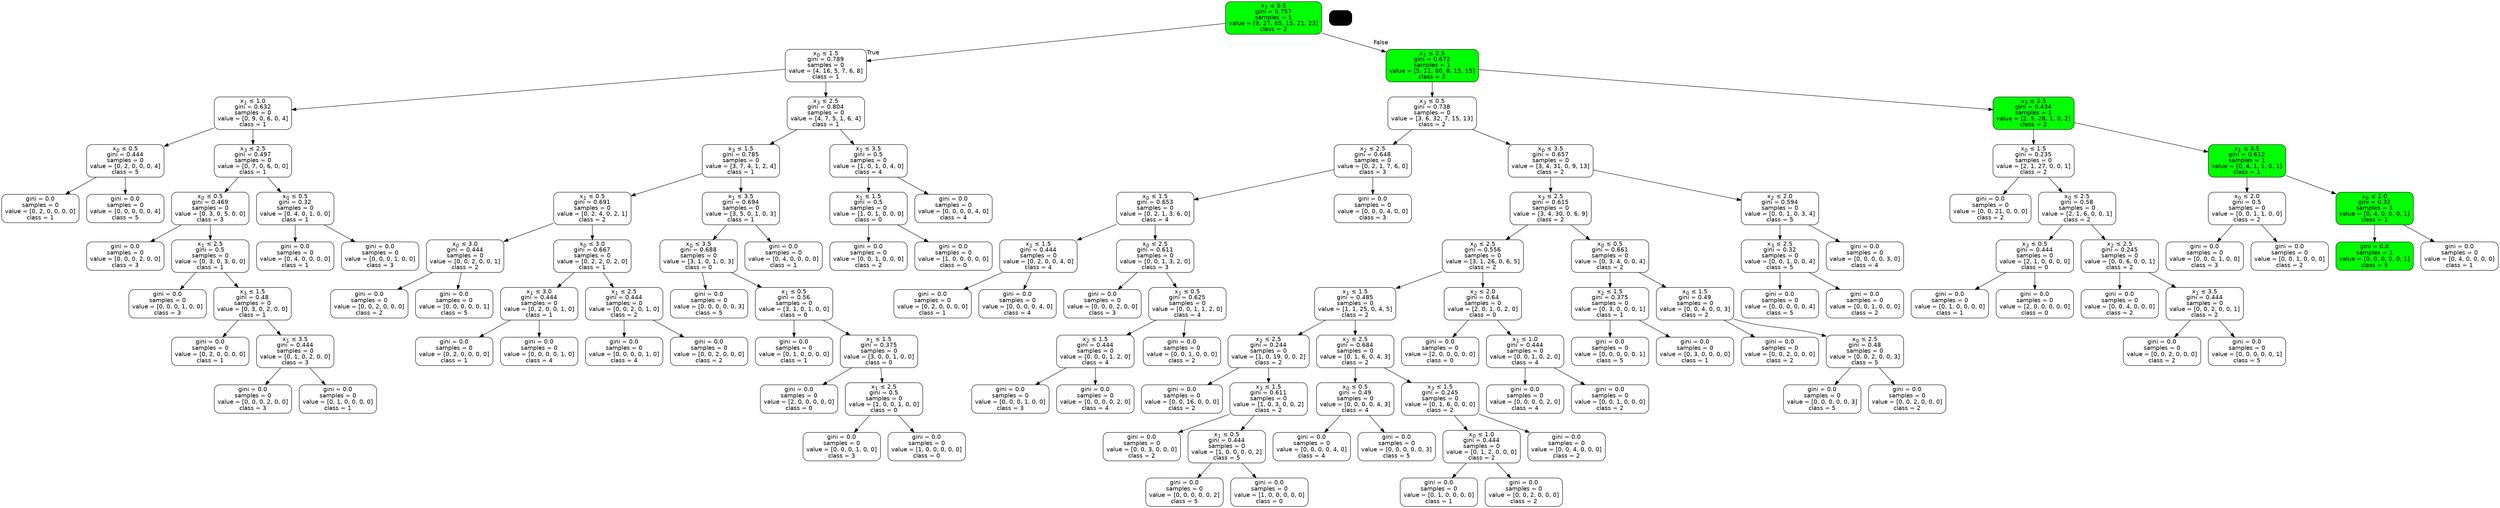 digraph Tree {
	graph [bb="0,0,5966,1208"];
	node [color=black,
		fontname=helvetica,
		label="\N",
		shape=box,
		style="filled, rounded"
	];
	edge [fontname=helvetica];
	0	[fillcolor=green,
		height=1.0833,
		label=<x<SUB>2</SUB> &le; 0.5<br/>gini = 0.757<br/>samples = 1<br/>value = [9, 27, 65, 15, 21, 23]<br/>class = 2>,
		pos="3039.5,1169",
		width=3.1944];
	1	[fillcolor=white,
		height=1.0833,
		label=<x<SUB>0</SUB> &le; 1.5<br/>gini = 0.789<br/>samples = 0<br/>value = [4, 16, 5, 7, 6, 8]<br/>class = 1>,
		pos="1969.5,1055",
		width=2.6944];
	0 -> 1	[head_lp="2082.4,1085.6",
		headlabel=True,
		labelangle=45,
		labeldistance=2.5,
		pos="e,2066.7,1066.2 2924.5,1156 2716.1,1134.2 2279.2,1088.4 2076.7,1067.2"];
	48	[fillcolor=green,
		height=1.0833,
		label=<x<SUB>1</SUB> &le; 2.5<br/>gini = 0.672<br/>samples = 1<br/>value = [5, 11, 60, 8, 15, 15]<br/>class = 2>,
		pos="3418.5,1055",
		width=3.0694];
	0 -> 48	[head_lp="3295.9,1109.6",
		headlabel=False,
		labelangle=-45,
		labeldistance=2.5,
		pos="e,3307.9,1087.7 3154.7,1132.6 3157.6,1131.8 3160.6,1130.9 3163.5,1130 3207.4,1116.9 3255.5,1102.9 3298.1,1090.5"];
	2	[fillcolor=white,
		height=1.0833,
		label=<x<SUB>1</SUB> &le; 1.0<br/>gini = 0.632<br/>samples = 0<br/>value = [0, 9, 0, 6, 0, 4]<br/>class = 1>,
		pos="600.5,941",
		width=2.5694];
	1 -> 2	[pos="e,693.34,949.59 1872.4,1046.1 1622.6,1025.6 959.43,971.36 703.38,950.42"];
	19	[fillcolor=white,
		height=1.0833,
		label=<x<SUB>3</SUB> &le; 2.5<br/>gini = 0.804<br/>samples = 0<br/>value = [4, 7, 5, 1, 6, 4]<br/>class = 1>,
		pos="1969.5,941",
		width=2.5694];
	1 -> 19	[pos="e,1969.5,980.06 1969.5,1015.8 1969.5,1007.6 1969.5,998.8 1969.5,990.28"];
	3	[fillcolor=white,
		height=1.0833,
		label=<x<SUB>0</SUB> &le; 0.5<br/>gini = 0.444<br/>samples = 0<br/>value = [0, 2, 0, 0, 0, 4]<br/>class = 5>,
		pos="295.5,827",
		width=2.5694];
	2 -> 3	[pos="e,388.07,861.99 507.75,905.94 472.92,893.15 433.15,878.55 397.52,865.46"];
	6	[fillcolor=white,
		height=1.0833,
		label=<x<SUB>3</SUB> &le; 2.5<br/>gini = 0.497<br/>samples = 0<br/>value = [0, 7, 0, 6, 0, 0]<br/>class = 1>,
		pos="600.5,827",
		width=2.5694];
	2 -> 6	[pos="e,600.5,866.06 600.5,901.77 600.5,893.57 600.5,884.8 600.5,876.28"];
	4	[fillcolor=white,
		height=0.94444,
		label=<gini = 0.0<br/>samples = 0<br/>value = [0, 2, 0, 0, 0, 0]<br/>class = 1>,
		pos="92.5,713",
		width=2.5694];
	3 -> 4	[pos="e,152.5,747.1 226.49,787.93 205.47,776.33 182.37,763.58 161.36,751.99"];
	5	[fillcolor=white,
		height=0.94444,
		label=<gini = 0.0<br/>samples = 0<br/>value = [0, 0, 0, 0, 0, 4]<br/>class = 5>,
		pos="295.5,713",
		width=2.5694];
	3 -> 5	[pos="e,295.5,747.2 295.5,787.77 295.5,777.99 295.5,767.4 295.5,757.38"];
	7	[fillcolor=white,
		height=1.0833,
		label=<x<SUB>0</SUB> &le; 0.5<br/>gini = 0.469<br/>samples = 0<br/>value = [0, 3, 0, 5, 0, 0]<br/>class = 3>,
		pos="498.5,713",
		width=2.5694];
	6 -> 7	[pos="e,533.16,752.06 565.68,787.77 557.39,778.67 548.47,768.87 539.92,759.48"];
	16	[fillcolor=white,
		height=1.0833,
		label=<x<SUB>0</SUB> &le; 0.5<br/>gini = 0.32<br/>samples = 0<br/>value = [0, 4, 0, 1, 0, 0]<br/>class = 1>,
		pos="701.5,713",
		width=2.5694];
	6 -> 16	[pos="e,667.18,752.06 634.98,787.77 643.1,778.76 651.84,769.06 660.24,759.76"];
	8	[fillcolor=white,
		height=0.94444,
		label=<gini = 0.0<br/>samples = 0<br/>value = [0, 0, 0, 2, 0, 0]<br/>class = 3>,
		pos="295.5,599",
		width=2.5694];
	7 -> 8	[pos="e,355.5,633.1 429.49,673.93 408.47,662.33 385.37,649.58 364.36,637.99"];
	9	[fillcolor=white,
		height=1.0833,
		label=<x<SUB>1</SUB> &le; 2.5<br/>gini = 0.5<br/>samples = 0<br/>value = [0, 3, 0, 3, 0, 0]<br/>class = 1>,
		pos="498.5,599",
		width=2.5694];
	7 -> 9	[pos="e,498.5,638.06 498.5,673.77 498.5,665.57 498.5,656.8 498.5,648.28"];
	10	[fillcolor=white,
		height=0.94444,
		label=<gini = 0.0<br/>samples = 0<br/>value = [0, 0, 0, 1, 0, 0]<br/>class = 3>,
		pos="396.5,485",
		width=2.5694];
	9 -> 10	[pos="e,426.73,519.2 463.68,559.77 454.02,549.16 443.5,537.61 433.71,526.86"];
	11	[fillcolor=white,
		height=1.0833,
		label=<x<SUB>3</SUB> &le; 1.5<br/>gini = 0.48<br/>samples = 0<br/>value = [0, 3, 0, 2, 0, 0]<br/>class = 1>,
		pos="599.5,485",
		width=2.5694];
	9 -> 11	[pos="e,565.18,524.06 532.98,559.77 541.1,550.76 549.84,541.06 558.24,531.76"];
	12	[fillcolor=white,
		height=0.94444,
		label=<gini = 0.0<br/>samples = 0<br/>value = [0, 2, 0, 0, 0, 0]<br/>class = 1>,
		pos="498.5,371",
		width=2.5694];
	11 -> 12	[pos="e,528.44,405.2 565.02,445.77 555.46,435.16 545.04,423.61 535.34,412.86"];
	13	[fillcolor=white,
		height=1.0833,
		label=<x<SUB>1</SUB> &le; 3.5<br/>gini = 0.444<br/>samples = 0<br/>value = [0, 1, 0, 2, 0, 0]<br/>class = 3>,
		pos="701.5,371",
		width=2.5694];
	11 -> 13	[pos="e,666.84,410.06 634.32,445.77 642.61,436.67 651.53,426.87 660.08,417.48"];
	14	[fillcolor=white,
		height=0.94444,
		label=<gini = 0.0<br/>samples = 0<br/>value = [0, 0, 0, 2, 0, 0]<br/>class = 3>,
		pos="600.5,257",
		width=2.5694];
	13 -> 14	[pos="e,630.44,291.2 667.02,331.77 657.46,321.16 647.04,309.61 637.34,298.86"];
	15	[fillcolor=white,
		height=0.94444,
		label=<gini = 0.0<br/>samples = 0<br/>value = [0, 1, 0, 0, 0, 0]<br/>class = 1>,
		pos="803.5,257",
		width=2.5694];
	13 -> 15	[pos="e,773.27,291.2 736.32,331.77 745.98,321.16 756.5,309.61 766.29,298.86"];
	17	[fillcolor=white,
		height=0.94444,
		label=<gini = 0.0<br/>samples = 0<br/>value = [0, 4, 0, 0, 0, 0]<br/>class = 1>,
		pos="701.5,599",
		width=2.5694];
	16 -> 17	[pos="e,701.5,633.2 701.5,673.77 701.5,663.99 701.5,653.4 701.5,643.38"];
	18	[fillcolor=white,
		height=0.94444,
		label=<gini = 0.0<br/>samples = 0<br/>value = [0, 0, 0, 1, 0, 0]<br/>class = 3>,
		pos="904.5,599",
		width=2.5694];
	16 -> 18	[pos="e,844.5,633.1 770.51,673.93 791.53,662.33 814.63,649.58 835.64,637.99"];
	20	[fillcolor=white,
		height=1.0833,
		label=<x<SUB>3</SUB> &le; 1.5<br/>gini = 0.785<br/>samples = 0<br/>value = [3, 7, 4, 1, 2, 4]<br/>class = 1>,
		pos="1766.5,827",
		width=2.5694];
	19 -> 20	[pos="e,1835.7,866.16 1900.5,901.93 1882.5,892.01 1863,881.25 1844.6,871.09"];
	43	[fillcolor=white,
		height=1.0833,
		label=<x<SUB>1</SUB> &le; 3.5<br/>gini = 0.5<br/>samples = 0<br/>value = [1, 0, 1, 0, 4, 0]<br/>class = 4>,
		pos="2071.5,827",
		width=2.5694];
	19 -> 43	[pos="e,2036.8,866.06 2004.3,901.77 2012.6,892.67 2021.5,882.87 2030.1,873.48"];
	21	[fillcolor=white,
		height=1.0833,
		label=<x<SUB>1</SUB> &le; 0.5<br/>gini = 0.691<br/>samples = 0<br/>value = [0, 2, 4, 0, 2, 1]<br/>class = 2>,
		pos="1411.5,713",
		width=2.5694];
	20 -> 21	[pos="e,1504.1,743.21 1673.7,796.72 1624.6,781.22 1564.2,762.16 1513.7,746.24"];
	32	[fillcolor=white,
		height=1.0833,
		label=<x<SUB>1</SUB> &le; 3.5<br/>gini = 0.694<br/>samples = 0<br/>value = [3, 5, 0, 1, 0, 3]<br/>class = 1>,
		pos="1766.5,713",
		width=2.5694];
	20 -> 32	[pos="e,1766.5,752.06 1766.5,787.77 1766.5,779.57 1766.5,770.8 1766.5,762.28"];
	22	[fillcolor=white,
		height=1.0833,
		label=<x<SUB>0</SUB> &le; 3.0<br/>gini = 0.444<br/>samples = 0<br/>value = [0, 0, 2, 0, 0, 1]<br/>class = 2>,
		pos="1107.5,599",
		width=2.5694];
	21 -> 22	[pos="e,1200.1,634.1 1318.6,677.79 1284.2,665.12 1245.1,650.68 1209.9,637.71"];
	25	[fillcolor=white,
		height=1.0833,
		label=<x<SUB>0</SUB> &le; 3.0<br/>gini = 0.667<br/>samples = 0<br/>value = [0, 2, 2, 0, 2, 0]<br/>class = 1>,
		pos="1411.5,599",
		width=2.5694];
	21 -> 25	[pos="e,1411.5,638.06 1411.5,673.77 1411.5,665.57 1411.5,656.8 1411.5,648.28"];
	23	[fillcolor=white,
		height=0.94444,
		label=<gini = 0.0<br/>samples = 0<br/>value = [0, 0, 2, 0, 0, 0]<br/>class = 2>,
		pos="878.5,485",
		width=2.5694];
	22 -> 23	[pos="e,946.18,519.1 1029.7,559.93 1005.6,548.17 979.18,535.24 955.23,523.53"];
	24	[fillcolor=white,
		height=0.94444,
		label=<gini = 0.0<br/>samples = 0<br/>value = [0, 0, 0, 0, 0, 1]<br/>class = 5>,
		pos="1081.5,485",
		width=2.5694];
	22 -> 24	[pos="e,1089.2,519.2 1098.6,559.77 1096.3,549.88 1093.8,539.17 1091.5,529.06"];
	26	[fillcolor=white,
		height=1.0833,
		label=<x<SUB>1</SUB> &le; 3.0<br/>gini = 0.444<br/>samples = 0<br/>value = [0, 2, 0, 0, 1, 0]<br/>class = 1>,
		pos="1284.5,485",
		width=2.5694];
	25 -> 26	[pos="e,1327.7,524.06 1368.1,559.77 1357.6,550.49 1346.3,540.48 1335.4,530.92"];
	29	[fillcolor=white,
		height=1.0833,
		label=<x<SUB>1</SUB> &le; 2.5<br/>gini = 0.444<br/>samples = 0<br/>value = [0, 0, 2, 0, 1, 0]<br/>class = 2>,
		pos="1487.5,485",
		width=2.5694];
	25 -> 29	[pos="e,1461.7,524.06 1437.4,559.77 1443.4,551.03 1449.7,541.64 1455.9,532.6"];
	27	[fillcolor=white,
		height=0.94444,
		label=<gini = 0.0<br/>samples = 0<br/>value = [0, 2, 0, 0, 0, 0]<br/>class = 1>,
		pos="1081.5,371",
		width=2.5694];
	26 -> 27	[pos="e,1141.5,405.1 1215.5,445.93 1194.5,434.33 1171.4,421.58 1150.4,409.99"];
	28	[fillcolor=white,
		height=0.94444,
		label=<gini = 0.0<br/>samples = 0<br/>value = [0, 0, 0, 0, 1, 0]<br/>class = 4>,
		pos="1284.5,371",
		width=2.5694];
	26 -> 28	[pos="e,1284.5,405.2 1284.5,445.77 1284.5,435.99 1284.5,425.4 1284.5,415.38"];
	30	[fillcolor=white,
		height=0.94444,
		label=<gini = 0.0<br/>samples = 0<br/>value = [0, 0, 0, 0, 1, 0]<br/>class = 4>,
		pos="1487.5,371",
		width=2.5694];
	29 -> 30	[pos="e,1487.5,405.2 1487.5,445.77 1487.5,435.99 1487.5,425.4 1487.5,415.38"];
	31	[fillcolor=white,
		height=0.94444,
		label=<gini = 0.0<br/>samples = 0<br/>value = [0, 0, 2, 0, 0, 0]<br/>class = 2>,
		pos="1690.5,371",
		width=2.5694];
	29 -> 31	[pos="e,1630.5,405.1 1556.5,445.93 1577.5,434.33 1600.6,421.58 1621.6,409.99"];
	33	[fillcolor=white,
		height=1.0833,
		label=<x<SUB>0</SUB> &le; 3.5<br/>gini = 0.688<br/>samples = 0<br/>value = [3, 1, 0, 1, 0, 3]<br/>class = 0>,
		pos="1665.5,599",
		width=2.5694];
	32 -> 33	[pos="e,1699.8,638.06 1732,673.77 1723.9,664.76 1715.2,655.06 1706.8,645.76"];
	42	[fillcolor=white,
		height=0.94444,
		label=<gini = 0.0<br/>samples = 0<br/>value = [0, 4, 0, 0, 0, 0]<br/>class = 1>,
		pos="1868.5,599",
		width=2.5694];
	32 -> 42	[pos="e,1838.3,633.2 1801.3,673.77 1811,663.16 1821.5,651.61 1831.3,640.86"];
	34	[fillcolor=white,
		height=0.94444,
		label=<gini = 0.0<br/>samples = 0<br/>value = [0, 0, 0, 0, 0, 3]<br/>class = 5>,
		pos="1690.5,485",
		width=2.5694];
	33 -> 34	[pos="e,1683.1,519.2 1674,559.77 1676.2,549.88 1678.6,539.17 1680.9,529.06"];
	35	[fillcolor=white,
		height=1.0833,
		label=<x<SUB>1</SUB> &le; 0.5<br/>gini = 0.56<br/>samples = 0<br/>value = [3, 1, 0, 1, 0, 0]<br/>class = 0>,
		pos="1893.5,485",
		width=2.5694];
	33 -> 35	[pos="e,1815.8,524.16 1743,559.93 1763.5,549.87 1785.7,538.96 1806.6,528.68"];
	36	[fillcolor=white,
		height=0.94444,
		label=<gini = 0.0<br/>samples = 0<br/>value = [0, 1, 0, 0, 0, 0]<br/>class = 1>,
		pos="1893.5,371",
		width=2.5694];
	35 -> 36	[pos="e,1893.5,405.2 1893.5,445.77 1893.5,435.99 1893.5,425.4 1893.5,415.38"];
	37	[fillcolor=white,
		height=1.0833,
		label=<x<SUB>1</SUB> &le; 1.5<br/>gini = 0.375<br/>samples = 0<br/>value = [3, 0, 0, 1, 0, 0]<br/>class = 0>,
		pos="2096.5,371",
		width=2.5694];
	35 -> 37	[pos="e,2027.3,410.16 1962.5,445.93 1980.5,436.01 2000,425.25 2018.4,415.09"];
	38	[fillcolor=white,
		height=0.94444,
		label=<gini = 0.0<br/>samples = 0<br/>value = [2, 0, 0, 0, 0, 0]<br/>class = 0>,
		pos="1905.5,257",
		width=2.5694];
	37 -> 38	[pos="e,1962,291.1 2031.6,331.93 2012,320.43 1990.4,307.81 1970.8,296.3"];
	39	[fillcolor=white,
		height=1.0833,
		label=<x<SUB>1</SUB> &le; 2.5<br/>gini = 0.5<br/>samples = 0<br/>value = [1, 0, 0, 1, 0, 0]<br/>class = 0>,
		pos="2108.5,257",
		width=2.5694];
	37 -> 39	[pos="e,2104.4,296.06 2100.6,331.77 2101.5,323.57 2102.4,314.8 2103.3,306.28"];
	40	[fillcolor=white,
		height=0.94444,
		label=<gini = 0.0<br/>samples = 0<br/>value = [0, 0, 0, 1, 0, 0]<br/>class = 3>,
		pos="2007.5,143",
		width=2.5694];
	39 -> 40	[pos="e,2037.4,177.2 2074,217.77 2064.5,207.16 2054,195.61 2044.3,184.86"];
	41	[fillcolor=white,
		height=0.94444,
		label=<gini = 0.0<br/>samples = 0<br/>value = [1, 0, 0, 0, 0, 0]<br/>class = 0>,
		pos="2210.5,143",
		width=2.5694];
	39 -> 41	[pos="e,2180.3,177.2 2143.3,217.77 2153,207.16 2163.5,195.61 2173.3,184.86"];
	44	[fillcolor=white,
		height=1.0833,
		label=<x<SUB>1</SUB> &le; 1.5<br/>gini = 0.5<br/>samples = 0<br/>value = [1, 0, 1, 0, 0, 0]<br/>class = 0>,
		pos="2071.5,713",
		width=2.5694];
	43 -> 44	[pos="e,2071.5,752.06 2071.5,787.77 2071.5,779.57 2071.5,770.8 2071.5,762.28"];
	47	[fillcolor=white,
		height=0.94444,
		label=<gini = 0.0<br/>samples = 0<br/>value = [0, 0, 0, 0, 4, 0]<br/>class = 4>,
		pos="2274.5,713",
		width=2.5694];
	43 -> 47	[pos="e,2214.5,747.1 2140.5,787.93 2161.5,776.33 2184.6,763.58 2205.6,751.99"];
	45	[fillcolor=white,
		height=0.94444,
		label=<gini = 0.0<br/>samples = 0<br/>value = [0, 0, 1, 0, 0, 0]<br/>class = 2>,
		pos="2071.5,599",
		width=2.5694];
	44 -> 45	[pos="e,2071.5,633.2 2071.5,673.77 2071.5,663.99 2071.5,653.4 2071.5,643.38"];
	46	[fillcolor=white,
		height=0.94444,
		label=<gini = 0.0<br/>samples = 0<br/>value = [1, 0, 0, 0, 0, 0]<br/>class = 0>,
		pos="2274.5,599",
		width=2.5694];
	44 -> 46	[pos="e,2214.5,633.1 2140.5,673.93 2161.5,662.33 2184.6,649.58 2205.6,637.99"];
	49	[fillcolor=white,
		height=1.0833,
		label=<x<SUB>3</SUB> &le; 0.5<br/>gini = 0.738<br/>samples = 0<br/>value = [3, 6, 32, 7, 15, 13]<br/>class = 2>,
		pos="3418.5,941",
		width=2.9444];
	48 -> 49	[pos="e,3418.5,980.06 3418.5,1015.8 3418.5,1007.6 3418.5,998.8 3418.5,990.28"];
	102	[fillcolor=green,
		height=1.0833,
		label=<x<SUB>3</SUB> &le; 2.5<br/>gini = 0.434<br/>samples = 1<br/>value = [2, 5, 28, 1, 0, 2]<br/>class = 2>,
		pos="4855.5,941",
		width=2.6944];
	48 -> 102	[pos="e,4758.3,949.58 3529.2,1045.4 3798,1024.4 4482.9,971.04 4748.2,950.36"];
	50	[fillcolor=white,
		height=1.0833,
		label=<x<SUB>2</SUB> &le; 2.5<br/>gini = 0.648<br/>samples = 0<br/>value = [0, 2, 1, 7, 6, 0]<br/>class = 3>,
		pos="3276.5,827",
		width=2.5694];
	49 -> 50	[pos="e,3324.8,866.06 3370,901.77 3358,892.31 3345.1,882.09 3332.8,872.37"];
	63	[fillcolor=white,
		height=1.0833,
		label=<x<SUB>0</SUB> &le; 3.5<br/>gini = 0.657<br/>samples = 0<br/>value = [3, 4, 31, 0, 9, 13]<br/>class = 2>,
		pos="3701.5,827",
		width=2.8194];
	49 -> 63	[pos="e,3605.1,866.16 3514.7,901.93 3540.8,891.6 3569.2,880.37 3595.8,869.85"];
	51	[fillcolor=white,
		height=1.0833,
		label=<x<SUB>0</SUB> &le; 1.5<br/>gini = 0.653<br/>samples = 0<br/>value = [0, 2, 1, 3, 6, 0]<br/>class = 4>,
		pos="2756.5,713",
		width=2.5694];
	50 -> 51	[pos="e,2849.2,733.97 3183.8,806.04 3092.6,786.39 2953.6,756.45 2859.1,736.09"];
	62	[fillcolor=white,
		height=0.94444,
		label=<gini = 0.0<br/>samples = 0<br/>value = [0, 0, 0, 4, 0, 0]<br/>class = 3>,
		pos="3276.5,713",
		width=2.5694];
	50 -> 62	[pos="e,3276.5,747.2 3276.5,787.77 3276.5,777.99 3276.5,767.4 3276.5,757.38"];
	52	[fillcolor=white,
		height=1.0833,
		label=<x<SUB>1</SUB> &le; 1.5<br/>gini = 0.444<br/>samples = 0<br/>value = [0, 2, 0, 0, 4, 0]<br/>class = 4>,
		pos="2477.5,599",
		width=2.5694];
	51 -> 52	[pos="e,2570.2,637.23 2664,674.86 2636.9,663.99 2607.2,652.05 2579.5,640.96"];
	55	[fillcolor=white,
		height=1.0833,
		label=<x<SUB>0</SUB> &le; 2.5<br/>gini = 0.611<br/>samples = 0<br/>value = [0, 0, 1, 3, 2, 0]<br/>class = 3>,
		pos="2756.5,599",
		width=2.5694];
	51 -> 55	[pos="e,2756.5,638.06 2756.5,673.77 2756.5,665.57 2756.5,656.8 2756.5,648.28"];
	53	[fillcolor=white,
		height=0.94444,
		label=<gini = 0.0<br/>samples = 0<br/>value = [0, 2, 0, 0, 0, 0]<br/>class = 1>,
		pos="2224.5,485",
		width=2.5694];
	52 -> 53	[pos="e,2299.3,519.1 2391.5,559.93 2364.7,548.07 2335.2,535.02 2308.6,523.22"];
	54	[fillcolor=white,
		height=0.94444,
		label=<gini = 0.0<br/>samples = 0<br/>value = [0, 0, 0, 0, 4, 0]<br/>class = 4>,
		pos="2427.5,485",
		width=2.5694];
	52 -> 54	[pos="e,2442.3,519.2 2460.4,559.77 2455.9,549.68 2451,538.73 2446.4,528.43"];
	56	[fillcolor=white,
		height=0.94444,
		label=<gini = 0.0<br/>samples = 0<br/>value = [0, 0, 0, 2, 0, 0]<br/>class = 3>,
		pos="2630.5,485",
		width=2.5694];
	55 -> 56	[pos="e,2667.8,519.2 2713.5,559.77 2701.2,548.85 2687.8,536.93 2675.4,525.92"];
	57	[fillcolor=white,
		height=1.0833,
		label=<x<SUB>1</SUB> &le; 0.5<br/>gini = 0.625<br/>samples = 0<br/>value = [0, 0, 1, 1, 2, 0]<br/>class = 4>,
		pos="2833.5,485",
		width=2.5694];
	55 -> 57	[pos="e,2807.3,524.06 2782.8,559.77 2788.9,550.94 2795.4,541.45 2801.7,532.32"];
	58	[fillcolor=white,
		height=1.0833,
		label=<x<SUB>2</SUB> &le; 1.5<br/>gini = 0.444<br/>samples = 0<br/>value = [0, 0, 0, 1, 2, 0]<br/>class = 4>,
		pos="2613.5,371",
		width=2.5694];
	57 -> 58	[pos="e,2688.5,410.16 2758.7,445.93 2739.1,435.92 2717.7,425.05 2697.6,414.81"];
	61	[fillcolor=white,
		height=0.94444,
		label=<gini = 0.0<br/>samples = 0<br/>value = [0, 0, 1, 0, 0, 0]<br/>class = 2>,
		pos="2820.5,371",
		width=2.5694];
	57 -> 61	[pos="e,2824.4,405.2 2829.1,445.77 2827.9,435.99 2826.7,425.4 2825.5,415.38"];
	59	[fillcolor=white,
		height=0.94444,
		label=<gini = 0.0<br/>samples = 0<br/>value = [0, 0, 0, 1, 0, 0]<br/>class = 3>,
		pos="2410.5,257",
		width=2.5694];
	58 -> 59	[pos="e,2470.5,291.1 2544.5,331.93 2523.5,320.33 2500.4,307.58 2479.4,295.99"];
	60	[fillcolor=white,
		height=0.94444,
		label=<gini = 0.0<br/>samples = 0<br/>value = [0, 0, 0, 0, 2, 0]<br/>class = 4>,
		pos="2613.5,257",
		width=2.5694];
	58 -> 60	[pos="e,2613.5,291.2 2613.5,331.77 2613.5,321.99 2613.5,311.4 2613.5,301.38"];
	64	[fillcolor=white,
		height=1.0833,
		label=<x<SUB>3</SUB> &le; 2.5<br/>gini = 0.615<br/>samples = 0<br/>value = [3, 4, 30, 0, 6, 9]<br/>class = 2>,
		pos="3701.5,713",
		width=2.6944];
	63 -> 64	[pos="e,3701.5,752.06 3701.5,787.77 3701.5,779.57 3701.5,770.8 3701.5,762.28"];
	97	[fillcolor=white,
		height=1.0833,
		label=<x<SUB>2</SUB> &le; 2.0<br/>gini = 0.594<br/>samples = 0<br/>value = [0, 0, 1, 0, 3, 4]<br/>class = 5>,
		pos="4249.5,713",
		width=2.5694];
	63 -> 97	[pos="e,4156.9,732.92 3803.3,805.2 3901.3,785.17 4048.7,755.03 4147,734.95"];
	65	[fillcolor=white,
		height=1.0833,
		label=<x<SUB>0</SUB> &le; 2.5<br/>gini = 0.556<br/>samples = 0<br/>value = [3, 1, 26, 0, 6, 5]<br/>class = 2>,
		pos="3539.5,599",
		width=2.6944];
	64 -> 65	[pos="e,3594.5,638.06 3646.2,673.77 3632.3,664.13 3617.2,653.7 3602.9,643.81"];
	88	[fillcolor=white,
		height=1.0833,
		label=<x<SUB>0</SUB> &le; 0.5<br/>gini = 0.661<br/>samples = 0<br/>value = [0, 3, 4, 0, 0, 4]<br/>class = 2>,
		pos="3843.5,599",
		width=2.5694];
	64 -> 88	[pos="e,3795.2,638.06 3750,673.77 3762,664.31 3774.9,654.09 3787.2,644.37"];
	66	[fillcolor=white,
		height=1.0833,
		label=<x<SUB>1</SUB> &le; 1.5<br/>gini = 0.485<br/>samples = 0<br/>value = [1, 1, 25, 0, 4, 5]<br/>class = 2>,
		pos="3234.5,485",
		width=2.6944];
	65 -> 66	[pos="e,3331.7,521.69 3442.2,562.25 3410,550.46 3374.1,537.27 3341.3,525.23"];
	83	[fillcolor=white,
		height=1.0833,
		label=<x<SUB>2</SUB> &le; 2.0<br/>gini = 0.64<br/>samples = 0<br/>value = [2, 0, 1, 0, 2, 0]<br/>class = 0>,
		pos="3539.5,485",
		width=2.5694];
	65 -> 83	[pos="e,3539.5,524.06 3539.5,559.77 3539.5,551.57 3539.5,542.8 3539.5,534.28"];
	67	[fillcolor=white,
		height=1.0833,
		label=<x<SUB>2</SUB> &le; 2.5<br/>gini = 0.244<br/>samples = 0<br/>value = [1, 0, 19, 0, 0, 2]<br/>class = 2>,
		pos="3027.5,371",
		width=2.6944];
	66 -> 67	[pos="e,3098,410.16 3164.1,445.93 3145.7,435.96 3125.7,425.15 3106.9,414.95"];
	74	[fillcolor=white,
		height=1.0833,
		label=<x<SUB>2</SUB> &le; 2.5<br/>gini = 0.684<br/>samples = 0<br/>value = [0, 1, 6, 0, 4, 3]<br/>class = 2>,
		pos="3234.5,371",
		width=2.5694];
	66 -> 74	[pos="e,3234.5,410.06 3234.5,445.77 3234.5,437.57 3234.5,428.8 3234.5,420.28"];
	68	[fillcolor=white,
		height=0.94444,
		label=<gini = 0.0<br/>samples = 0<br/>value = [0, 0, 16, 0, 0, 0]<br/>class = 2>,
		pos="2820.5,257",
		width=2.6944];
	67 -> 68	[pos="e,2881.7,291.1 2957.1,331.93 2935.7,320.33 2912.1,307.58 2890.7,295.99"];
	69	[fillcolor=white,
		height=1.0833,
		label=<x<SUB>3</SUB> &le; 1.5<br/>gini = 0.611<br/>samples = 0<br/>value = [1, 0, 3, 0, 0, 2]<br/>class = 2>,
		pos="3027.5,257",
		width=2.5694];
	67 -> 69	[pos="e,3027.5,296.06 3027.5,331.77 3027.5,323.57 3027.5,314.8 3027.5,306.28"];
	70	[fillcolor=white,
		height=0.94444,
		label=<gini = 0.0<br/>samples = 0<br/>value = [0, 0, 3, 0, 0, 0]<br/>class = 2>,
		pos="2724.5,143",
		width=2.5694];
	69 -> 70	[pos="e,2812.1,177.05 2934.8,221.05 2932,220.02 2929.2,219 2926.5,218 2881.8,201.61 2870.2,198.39 2825.5,182 2824.3,181.55 2823,181.09 \
2821.8,180.63"];
	71	[fillcolor=white,
		height=1.0833,
		label=<x<SUB>1</SUB> &le; 0.5<br/>gini = 0.444<br/>samples = 0<br/>value = [1, 0, 0, 0, 0, 2]<br/>class = 5>,
		pos="2927.5,143",
		width=2.5694];
	69 -> 71	[pos="e,2961.5,182.06 2993.4,217.77 2985.3,208.76 2976.7,199.06 2968.4,189.76"];
	72	[fillcolor=white,
		height=0.94444,
		label=<gini = 0.0<br/>samples = 0<br/>value = [0, 0, 0, 0, 0, 2]<br/>class = 5>,
		pos="2826.5,34",
		width=2.5694];
	71 -> 72	[pos="e,2857.9,68.285 2891.6,103.97 2882.9,94.779 2873.6,84.917 2864.8,75.608"];
	73	[fillcolor=white,
		height=0.94444,
		label=<gini = 0.0<br/>samples = 0<br/>value = [1, 0, 0, 0, 0, 0]<br/>class = 0>,
		pos="3029.5,34",
		width=2.5694];
	71 -> 73	[pos="e,2997.8,68.285 2963.7,103.97 2972.5,94.779 2981.9,84.917 2990.8,75.608"];
	75	[fillcolor=white,
		height=1.0833,
		label=<x<SUB>0</SUB> &le; 0.5<br/>gini = 0.49<br/>samples = 0<br/>value = [0, 0, 0, 0, 4, 3]<br/>class = 4>,
		pos="3234.5,257",
		width=2.5694];
	74 -> 75	[pos="e,3234.5,296.06 3234.5,331.77 3234.5,323.57 3234.5,314.8 3234.5,306.28"];
	78	[fillcolor=white,
		height=1.0833,
		label=<x<SUB>3</SUB> &le; 1.5<br/>gini = 0.245<br/>samples = 0<br/>value = [0, 1, 6, 0, 0, 0]<br/>class = 2>,
		pos="3437.5,257",
		width=2.5694];
	74 -> 78	[pos="e,3368.3,296.16 3303.5,331.93 3321.5,322.01 3341,311.25 3359.4,301.09"];
	76	[fillcolor=white,
		height=0.94444,
		label=<gini = 0.0<br/>samples = 0<br/>value = [0, 0, 0, 0, 4, 0]<br/>class = 4>,
		pos="3130.5,143",
		width=2.5694];
	75 -> 76	[pos="e,3161.3,177.2 3199,217.77 3189.1,207.06 3178.2,195.38 3168.1,184.54"];
	77	[fillcolor=white,
		height=0.94444,
		label=<gini = 0.0<br/>samples = 0<br/>value = [0, 0, 0, 0, 0, 3]<br/>class = 5>,
		pos="3333.5,143",
		width=2.5694];
	75 -> 77	[pos="e,3304.2,177.2 3268.3,217.77 3277.7,207.16 3287.9,195.61 3297.4,184.86"];
	79	[fillcolor=white,
		height=1.0833,
		label=<x<SUB>0</SUB> &le; 1.0<br/>gini = 0.444<br/>samples = 0<br/>value = [0, 1, 2, 0, 0, 0]<br/>class = 2>,
		pos="3536.5,143",
		width=2.5694];
	78 -> 79	[pos="e,3502.9,182.06 3471.3,217.77 3479.3,208.76 3487.8,199.06 3496.1,189.76"];
	82	[fillcolor=white,
		height=0.94444,
		label=<gini = 0.0<br/>samples = 0<br/>value = [0, 0, 4, 0, 0, 0]<br/>class = 2>,
		pos="3739.5,143",
		width=2.5694];
	78 -> 82	[pos="e,3650.8,177.1 3530.2,221.07 3533,220.03 3535.8,219.01 3538.5,218 3582.4,201.76 3593.6,198.17 3637.5,182 3638.7,181.55 3640,181.1 \
3641.2,180.64"];
	80	[fillcolor=white,
		height=0.94444,
		label=<gini = 0.0<br/>samples = 0<br/>value = [0, 1, 0, 0, 0, 0]<br/>class = 1>,
		pos="3434.5,34",
		width=2.5694];
	79 -> 80	[pos="e,3466.2,68.285 3500.3,103.97 3491.5,94.779 3482.1,84.917 3473.2,75.608"];
	81	[fillcolor=white,
		height=0.94444,
		label=<gini = 0.0<br/>samples = 0<br/>value = [0, 0, 2, 0, 0, 0]<br/>class = 2>,
		pos="3637.5,34",
		width=2.5694];
	79 -> 81	[pos="e,3606.1,68.285 3572.4,103.97 3581.1,94.779 3590.4,84.917 3599.2,75.608"];
	84	[fillcolor=white,
		height=0.94444,
		label=<gini = 0.0<br/>samples = 0<br/>value = [2, 0, 0, 0, 0, 0]<br/>class = 0>,
		pos="3437.5,371",
		width=2.5694];
	83 -> 84	[pos="e,3467.7,405.2 3504.7,445.77 3495,435.16 3484.5,423.61 3474.7,412.86"];
	85	[fillcolor=white,
		height=1.0833,
		label=<x<SUB>1</SUB> &le; 1.0<br/>gini = 0.444<br/>samples = 0<br/>value = [0, 0, 1, 0, 2, 0]<br/>class = 4>,
		pos="3640.5,371",
		width=2.5694];
	83 -> 85	[pos="e,3606.2,410.06 3574,445.77 3582.1,436.76 3590.8,427.06 3599.2,417.76"];
	86	[fillcolor=white,
		height=0.94444,
		label=<gini = 0.0<br/>samples = 0<br/>value = [0, 0, 0, 0, 2, 0]<br/>class = 4>,
		pos="3640.5,257",
		width=2.5694];
	85 -> 86	[pos="e,3640.5,291.2 3640.5,331.77 3640.5,321.99 3640.5,311.4 3640.5,301.38"];
	87	[fillcolor=white,
		height=0.94444,
		label=<gini = 0.0<br/>samples = 0<br/>value = [0, 0, 1, 0, 0, 0]<br/>class = 2>,
		pos="3843.5,257",
		width=2.5694];
	85 -> 87	[pos="e,3783.5,291.1 3709.5,331.93 3730.5,320.33 3753.6,307.58 3774.6,295.99"];
	89	[fillcolor=white,
		height=1.0833,
		label=<x<SUB>2</SUB> &le; 1.5<br/>gini = 0.375<br/>samples = 0<br/>value = [0, 3, 0, 0, 0, 1]<br/>class = 1>,
		pos="3843.5,485",
		width=2.5694];
	88 -> 89	[pos="e,3843.5,524.06 3843.5,559.77 3843.5,551.57 3843.5,542.8 3843.5,534.28"];
	92	[fillcolor=white,
		height=1.0833,
		label=<x<SUB>0</SUB> &le; 1.5<br/>gini = 0.49<br/>samples = 0<br/>value = [0, 0, 4, 0, 0, 3]<br/>class = 2>,
		pos="4046.5,485",
		width=2.5694];
	88 -> 92	[pos="e,3977.3,524.16 3912.5,559.93 3930.5,550.01 3950,539.25 3968.4,529.09"];
	90	[fillcolor=white,
		height=0.94444,
		label=<gini = 0.0<br/>samples = 0<br/>value = [0, 0, 0, 0, 0, 1]<br/>class = 5>,
		pos="3843.5,371",
		width=2.5694];
	89 -> 90	[pos="e,3843.5,405.2 3843.5,445.77 3843.5,435.99 3843.5,425.4 3843.5,415.38"];
	91	[fillcolor=white,
		height=0.94444,
		label=<gini = 0.0<br/>samples = 0<br/>value = [0, 3, 0, 0, 0, 0]<br/>class = 1>,
		pos="4046.5,371",
		width=2.5694];
	89 -> 91	[pos="e,3986.5,405.1 3912.5,445.93 3933.5,434.33 3956.6,421.58 3977.6,409.99"];
	93	[fillcolor=white,
		height=0.94444,
		label=<gini = 0.0<br/>samples = 0<br/>value = [0, 0, 2, 0, 0, 0]<br/>class = 2>,
		pos="4249.5,371",
		width=2.5694];
	92 -> 93	[pos="e,4189.5,405.1 4115.5,445.93 4136.5,434.33 4159.6,421.58 4180.6,409.99"];
	94	[fillcolor=white,
		height=1.0833,
		label=<x<SUB>0</SUB> &le; 2.5<br/>gini = 0.48<br/>samples = 0<br/>value = [0, 0, 2, 0, 0, 3]<br/>class = 5>,
		pos="4452.5,371",
		width=2.5694];
	92 -> 94	[pos="e,4359.9,407.31 4139,448.43 4141.9,447.58 4144.7,446.77 4147.5,446 4232.8,422.59 4260.2,433.29 4350.1,409.92"];
	95	[fillcolor=white,
		height=0.94444,
		label=<gini = 0.0<br/>samples = 0<br/>value = [0, 0, 0, 0, 0, 3]<br/>class = 5>,
		pos="4350.5,257",
		width=2.5694];
	94 -> 95	[pos="e,4380.7,291.2 4417.7,331.77 4408,321.16 4397.5,309.61 4387.7,298.86"];
	96	[fillcolor=white,
		height=0.94444,
		label=<gini = 0.0<br/>samples = 0<br/>value = [0, 0, 2, 0, 0, 0]<br/>class = 2>,
		pos="4553.5,257",
		width=2.5694];
	94 -> 96	[pos="e,4523.6,291.2 4487,331.77 4496.5,321.16 4507,309.61 4516.7,298.86"];
	98	[fillcolor=white,
		height=1.0833,
		label=<x<SUB>3</SUB> &le; 2.5<br/>gini = 0.32<br/>samples = 0<br/>value = [0, 0, 1, 0, 0, 4]<br/>class = 5>,
		pos="4249.5,599",
		width=2.5694];
	97 -> 98	[pos="e,4249.5,638.06 4249.5,673.77 4249.5,665.57 4249.5,656.8 4249.5,648.28"];
	101	[fillcolor=white,
		height=0.94444,
		label=<gini = 0.0<br/>samples = 0<br/>value = [0, 0, 0, 0, 3, 0]<br/>class = 4>,
		pos="4452.5,599",
		width=2.5694];
	97 -> 101	[pos="e,4392.5,633.1 4318.5,673.93 4339.5,662.33 4362.6,649.58 4383.6,637.99"];
	99	[fillcolor=white,
		height=0.94444,
		label=<gini = 0.0<br/>samples = 0<br/>value = [0, 0, 0, 0, 0, 4]<br/>class = 5>,
		pos="4249.5,485",
		width=2.5694];
	98 -> 99	[pos="e,4249.5,519.2 4249.5,559.77 4249.5,549.99 4249.5,539.4 4249.5,529.38"];
	100	[fillcolor=white,
		height=0.94444,
		label=<gini = 0.0<br/>samples = 0<br/>value = [0, 0, 1, 0, 0, 0]<br/>class = 2>,
		pos="4452.5,485",
		width=2.5694];
	98 -> 100	[pos="e,4392.5,519.1 4318.5,559.93 4339.5,548.33 4362.6,535.58 4383.6,523.99"];
	103	[fillcolor=white,
		height=1.0833,
		label=<x<SUB>0</SUB> &le; 1.5<br/>gini = 0.235<br/>samples = 0<br/>value = [2, 1, 27, 0, 0, 1]<br/>class = 2>,
		pos="4855.5,827",
		width=2.6944];
	102 -> 103	[pos="e,4855.5,866.06 4855.5,901.77 4855.5,893.57 4855.5,884.8 4855.5,876.28"];
	114	[fillcolor=green,
		height=1.0833,
		label=<x<SUB>1</SUB> &le; 3.5<br/>gini = 0.612<br/>samples = 1<br/>value = [0, 4, 1, 1, 0, 1]<br/>class = 1>,
		pos="5365.5,827",
		width=2.5694];
	102 -> 114	[pos="e,5272.6,848.4 4952.6,918.67 5041.4,899.19 5172.1,870.47 5262.6,850.6"];
	104	[fillcolor=white,
		height=0.94444,
		label=<gini = 0.0<br/>samples = 0<br/>value = [0, 0, 21, 0, 0, 0]<br/>class = 2>,
		pos="4752.5,713",
		width=2.6944];
	103 -> 104	[pos="e,4783,747.2 4820.3,787.77 4810.6,777.16 4800,765.61 4790.1,754.86"];
	105	[fillcolor=white,
		height=1.0833,
		label=<x<SUB>0</SUB> &le; 2.5<br/>gini = 0.58<br/>samples = 0<br/>value = [2, 1, 6, 0, 0, 1]<br/>class = 2>,
		pos="4959.5,713",
		width=2.5694];
	103 -> 105	[pos="e,4924.2,752.06 4891,787.77 4899.5,778.67 4908.5,768.87 4917.3,759.48"];
	106	[fillcolor=white,
		height=1.0833,
		label=<x<SUB>3</SUB> &le; 0.5<br/>gini = 0.444<br/>samples = 0<br/>value = [2, 1, 0, 0, 0, 0]<br/>class = 0>,
		pos="4858.5,599",
		width=2.5694];
	105 -> 106	[pos="e,4892.8,638.06 4925,673.77 4916.9,664.76 4908.2,655.06 4899.8,645.76"];
	109	[fillcolor=white,
		height=1.0833,
		label=<x<SUB>2</SUB> &le; 2.5<br/>gini = 0.245<br/>samples = 0<br/>value = [0, 0, 6, 0, 0, 1]<br/>class = 2>,
		pos="5061.5,599",
		width=2.5694];
	105 -> 109	[pos="e,5026.8,638.06 4994.3,673.77 5002.6,664.67 5011.5,654.87 5020.1,645.48"];
	107	[fillcolor=white,
		height=0.94444,
		label=<gini = 0.0<br/>samples = 0<br/>value = [0, 1, 0, 0, 0, 0]<br/>class = 1>,
		pos="4655.5,485",
		width=2.5694];
	106 -> 107	[pos="e,4715.5,519.1 4789.5,559.93 4768.5,548.33 4745.4,535.58 4724.4,523.99"];
	108	[fillcolor=white,
		height=0.94444,
		label=<gini = 0.0<br/>samples = 0<br/>value = [2, 0, 0, 0, 0, 0]<br/>class = 0>,
		pos="4858.5,485",
		width=2.5694];
	106 -> 108	[pos="e,4858.5,519.2 4858.5,559.77 4858.5,549.99 4858.5,539.4 4858.5,529.38"];
	110	[fillcolor=white,
		height=0.94444,
		label=<gini = 0.0<br/>samples = 0<br/>value = [0, 0, 4, 0, 0, 0]<br/>class = 2>,
		pos="5061.5,485",
		width=2.5694];
	109 -> 110	[pos="e,5061.5,519.2 5061.5,559.77 5061.5,549.99 5061.5,539.4 5061.5,529.38"];
	111	[fillcolor=white,
		height=1.0833,
		label=<x<SUB>1</SUB> &le; 3.5<br/>gini = 0.444<br/>samples = 0<br/>value = [0, 0, 2, 0, 0, 1]<br/>class = 2>,
		pos="5264.5,485",
		width=2.5694];
	109 -> 111	[pos="e,5195.3,524.16 5130.5,559.93 5148.5,550.01 5168,539.25 5186.4,529.09"];
	112	[fillcolor=white,
		height=0.94444,
		label=<gini = 0.0<br/>samples = 0<br/>value = [0, 0, 2, 0, 0, 0]<br/>class = 2>,
		pos="5162.5,371",
		width=2.5694];
	111 -> 112	[pos="e,5192.7,405.2 5229.7,445.77 5220,435.16 5209.5,423.61 5199.7,412.86"];
	113	[fillcolor=white,
		height=0.94444,
		label=<gini = 0.0<br/>samples = 0<br/>value = [0, 0, 0, 0, 0, 1]<br/>class = 5>,
		pos="5365.5,371",
		width=2.5694];
	111 -> 113	[pos="e,5335.6,405.2 5299,445.77 5308.5,435.16 5319,423.61 5328.7,412.86"];
	115	[fillcolor=white,
		height=1.0833,
		label=<x<SUB>0</SUB> &le; 2.0<br/>gini = 0.5<br/>samples = 0<br/>value = [0, 0, 1, 1, 0, 0]<br/>class = 2>,
		pos="5365.5,713",
		width=2.5694];
	114 -> 115	[pos="e,5365.5,752.06 5365.5,787.77 5365.5,779.57 5365.5,770.8 5365.5,762.28"];
	118	[fillcolor=green,
		height=1.0833,
		label=<x<SUB>0</SUB> &le; 2.0<br/>gini = 0.32<br/>samples = 1<br/>value = [0, 4, 0, 0, 0, 1]<br/>class = 1>,
		pos="5670.5,713",
		width=2.5694];
	114 -> 118	[pos="e,5577.9,747.99 5458.3,791.94 5493.1,779.15 5532.9,764.55 5568.5,751.46"];
	116	[fillcolor=white,
		height=0.94444,
		label=<gini = 0.0<br/>samples = 0<br/>value = [0, 0, 0, 1, 0, 0]<br/>class = 3>,
		pos="5264.5,599",
		width=2.5694];
	115 -> 116	[pos="e,5294.4,633.2 5331,673.77 5321.5,663.16 5311,651.61 5301.3,640.86"];
	117	[fillcolor=white,
		height=0.94444,
		label=<gini = 0.0<br/>samples = 0<br/>value = [0, 0, 1, 0, 0, 0]<br/>class = 2>,
		pos="5467.5,599",
		width=2.5694];
	115 -> 117	[pos="e,5437.3,633.2 5400.3,673.77 5410,663.16 5420.5,651.61 5430.3,640.86"];
	119	[fillcolor=green,
		height=0.94444,
		label=<gini = 0.0<br/>samples = 1<br/>value = [0, 0, 0, 0, 0, 1]<br/>class = 5>,
		pos="5670.5,599",
		width=2.5694];
	118 -> 119	[pos="e,5670.5,633.2 5670.5,673.77 5670.5,663.99 5670.5,653.4 5670.5,643.38"];
	120	[fillcolor=white,
		height=0.94444,
		label=<gini = 0.0<br/>samples = 0<br/>value = [0, 4, 0, 0, 0, 0]<br/>class = 1>,
		pos="5873.5,599",
		width=2.5694];
	118 -> 120	[pos="e,5813.5,633.1 5739.5,673.93 5760.5,662.33 5783.6,649.58 5804.6,637.99"];
	"\n"	[height=0.5,
		pos="3199.5,1169",
		width=0.75];
}
